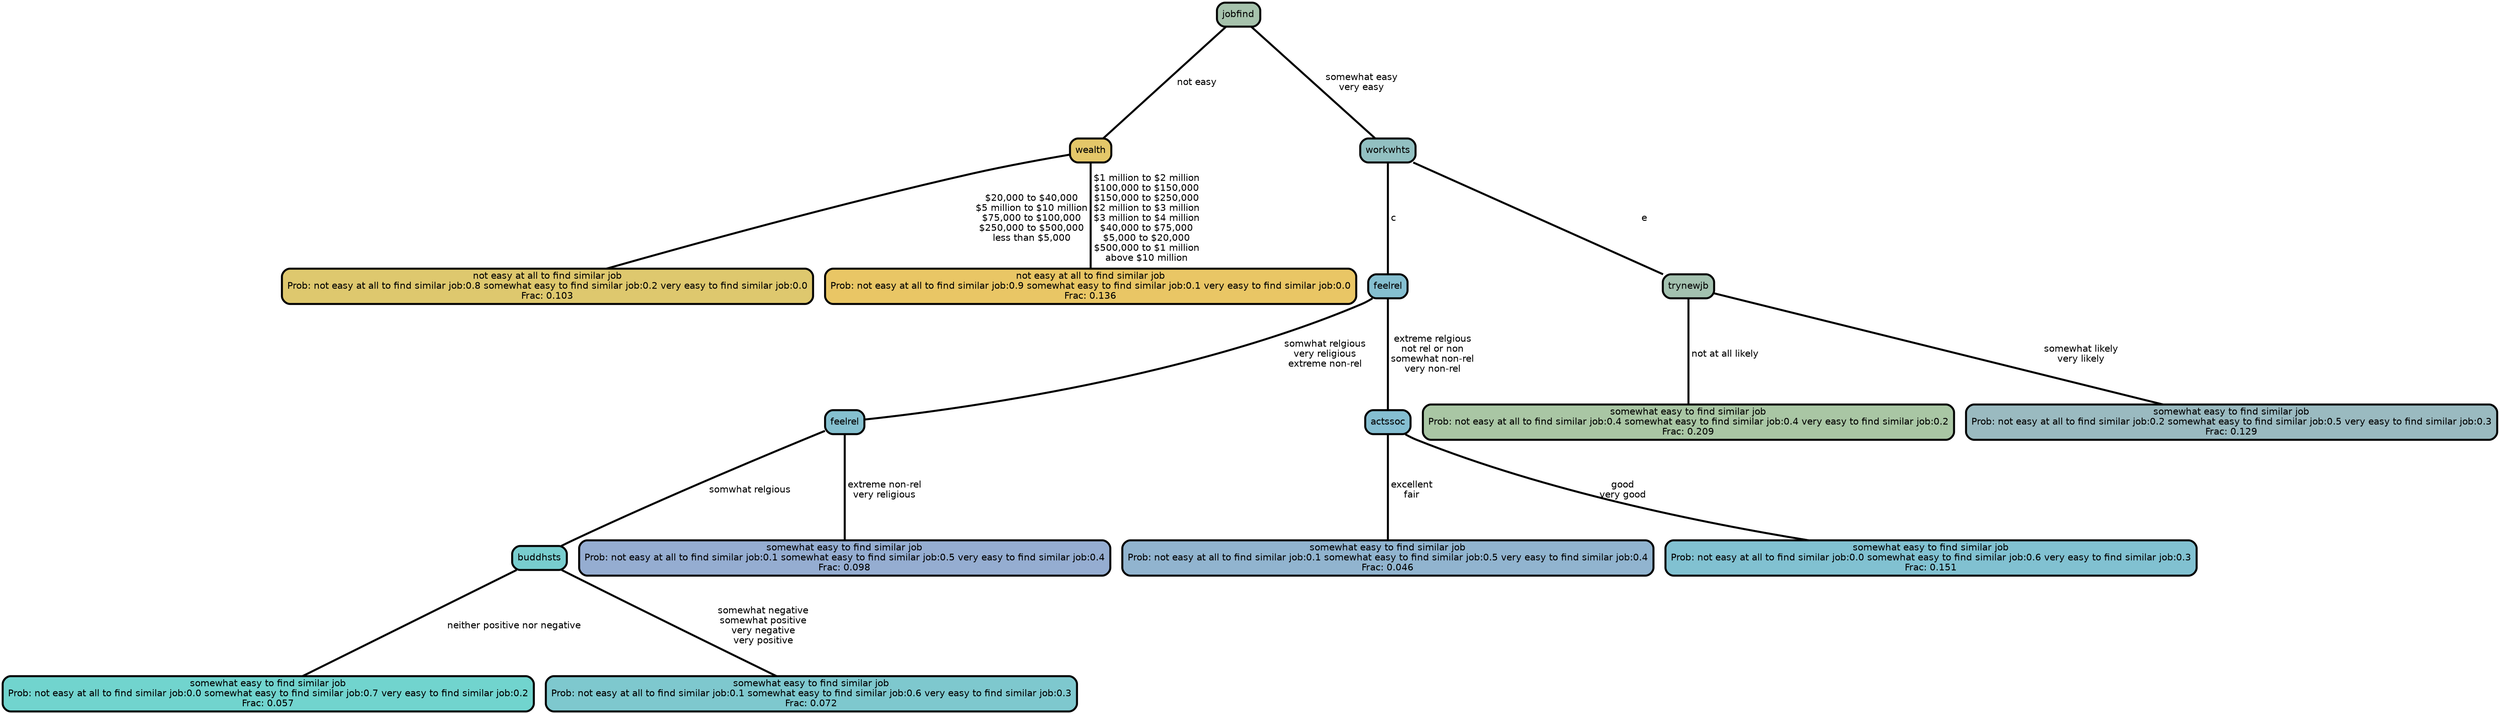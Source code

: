 graph Tree {
node [shape=box, style="filled, rounded",color="black",penwidth="3",fontcolor="black",                 fontname=helvetica] ;
graph [ranksep="0 equally", splines=straight,                 bgcolor=transparent, dpi=200] ;
edge [fontname=helvetica, color=black] ;
0 [label="not easy at all to find similar job
Prob: not easy at all to find similar job:0.8 somewhat easy to find similar job:0.2 very easy to find similar job:0.0
Frac: 0.103", fillcolor="#dec86e"] ;
1 [label="wealth", fillcolor="#e4c769"] ;
2 [label="not easy at all to find similar job
Prob: not easy at all to find similar job:0.9 somewhat easy to find similar job:0.1 very easy to find similar job:0.0
Frac: 0.136", fillcolor="#e9c665"] ;
3 [label="jobfind", fillcolor="#a6c2ac"] ;
4 [label="somewhat easy to find similar job
Prob: not easy at all to find similar job:0.0 somewhat easy to find similar job:0.7 very easy to find similar job:0.2
Frac: 0.057", fillcolor="#71d4ce"] ;
5 [label="buddhsts", fillcolor="#78cdce"] ;
6 [label="somewhat easy to find similar job
Prob: not easy at all to find similar job:0.1 somewhat easy to find similar job:0.6 very easy to find similar job:0.3
Frac: 0.072", fillcolor="#7ec8ce"] ;
7 [label="feelrel", fillcolor="#85c0cf"] ;
8 [label="somewhat easy to find similar job
Prob: not easy at all to find similar job:0.1 somewhat easy to find similar job:0.5 very easy to find similar job:0.4
Frac: 0.098", fillcolor="#95add1"] ;
9 [label="feelrel", fillcolor="#85bfd0"] ;
10 [label="somewhat easy to find similar job
Prob: not easy at all to find similar job:0.1 somewhat easy to find similar job:0.5 very easy to find similar job:0.4
Frac: 0.046", fillcolor="#91b4cf"] ;
11 [label="actssoc", fillcolor="#85bed1"] ;
12 [label="somewhat easy to find similar job
Prob: not easy at all to find similar job:0.0 somewhat easy to find similar job:0.6 very easy to find similar job:0.3
Frac: 0.151", fillcolor="#81c1d1"] ;
13 [label="workwhts", fillcolor="#92c0c1"] ;
14 [label="somewhat easy to find similar job
Prob: not easy at all to find similar job:0.4 somewhat easy to find similar job:0.4 very easy to find similar job:0.2
Frac: 0.209", fillcolor="#a9c6a4"] ;
15 [label="trynewjb", fillcolor="#a3c1af"] ;
16 [label="somewhat easy to find similar job
Prob: not easy at all to find similar job:0.2 somewhat easy to find similar job:0.5 very easy to find similar job:0.3
Frac: 0.129", fillcolor="#9abac0"] ;
1 -- 0 [label=" $20,000 to $40,000\n $5 million to $10 million\n $75,000 to $100,000\n $250,000 to $500,000\n less than $5,000",penwidth=3] ;
1 -- 2 [label=" $1 million to $2 million\n $100,000 to $150,000\n $150,000 to $250,000\n $2 million to $3 million\n $3 million to $4 million\n $40,000 to $75,000\n $5,000 to $20,000\n $500,000 to $1 million\n above $10 million",penwidth=3] ;
3 -- 1 [label=" not easy",penwidth=3] ;
3 -- 13 [label=" somewhat easy\n very easy",penwidth=3] ;
5 -- 4 [label=" neither positive nor negative",penwidth=3] ;
5 -- 6 [label=" somewhat negative\n somewhat positive\n very negative\n very positive",penwidth=3] ;
7 -- 5 [label=" somwhat relgious",penwidth=3] ;
7 -- 8 [label=" extreme non-rel\n very religious",penwidth=3] ;
9 -- 7 [label=" somwhat relgious\n very religious\n extreme non-rel",penwidth=3] ;
9 -- 11 [label=" extreme relgious\n not rel or non\n somewhat non-rel\n very non-rel",penwidth=3] ;
11 -- 10 [label=" excellent\n fair",penwidth=3] ;
11 -- 12 [label=" good\n very good",penwidth=3] ;
13 -- 9 [label=" c",penwidth=3] ;
13 -- 15 [label=" e",penwidth=3] ;
15 -- 14 [label=" not at all likely",penwidth=3] ;
15 -- 16 [label=" somewhat likely\n very likely",penwidth=3] ;
{rank = same;}}